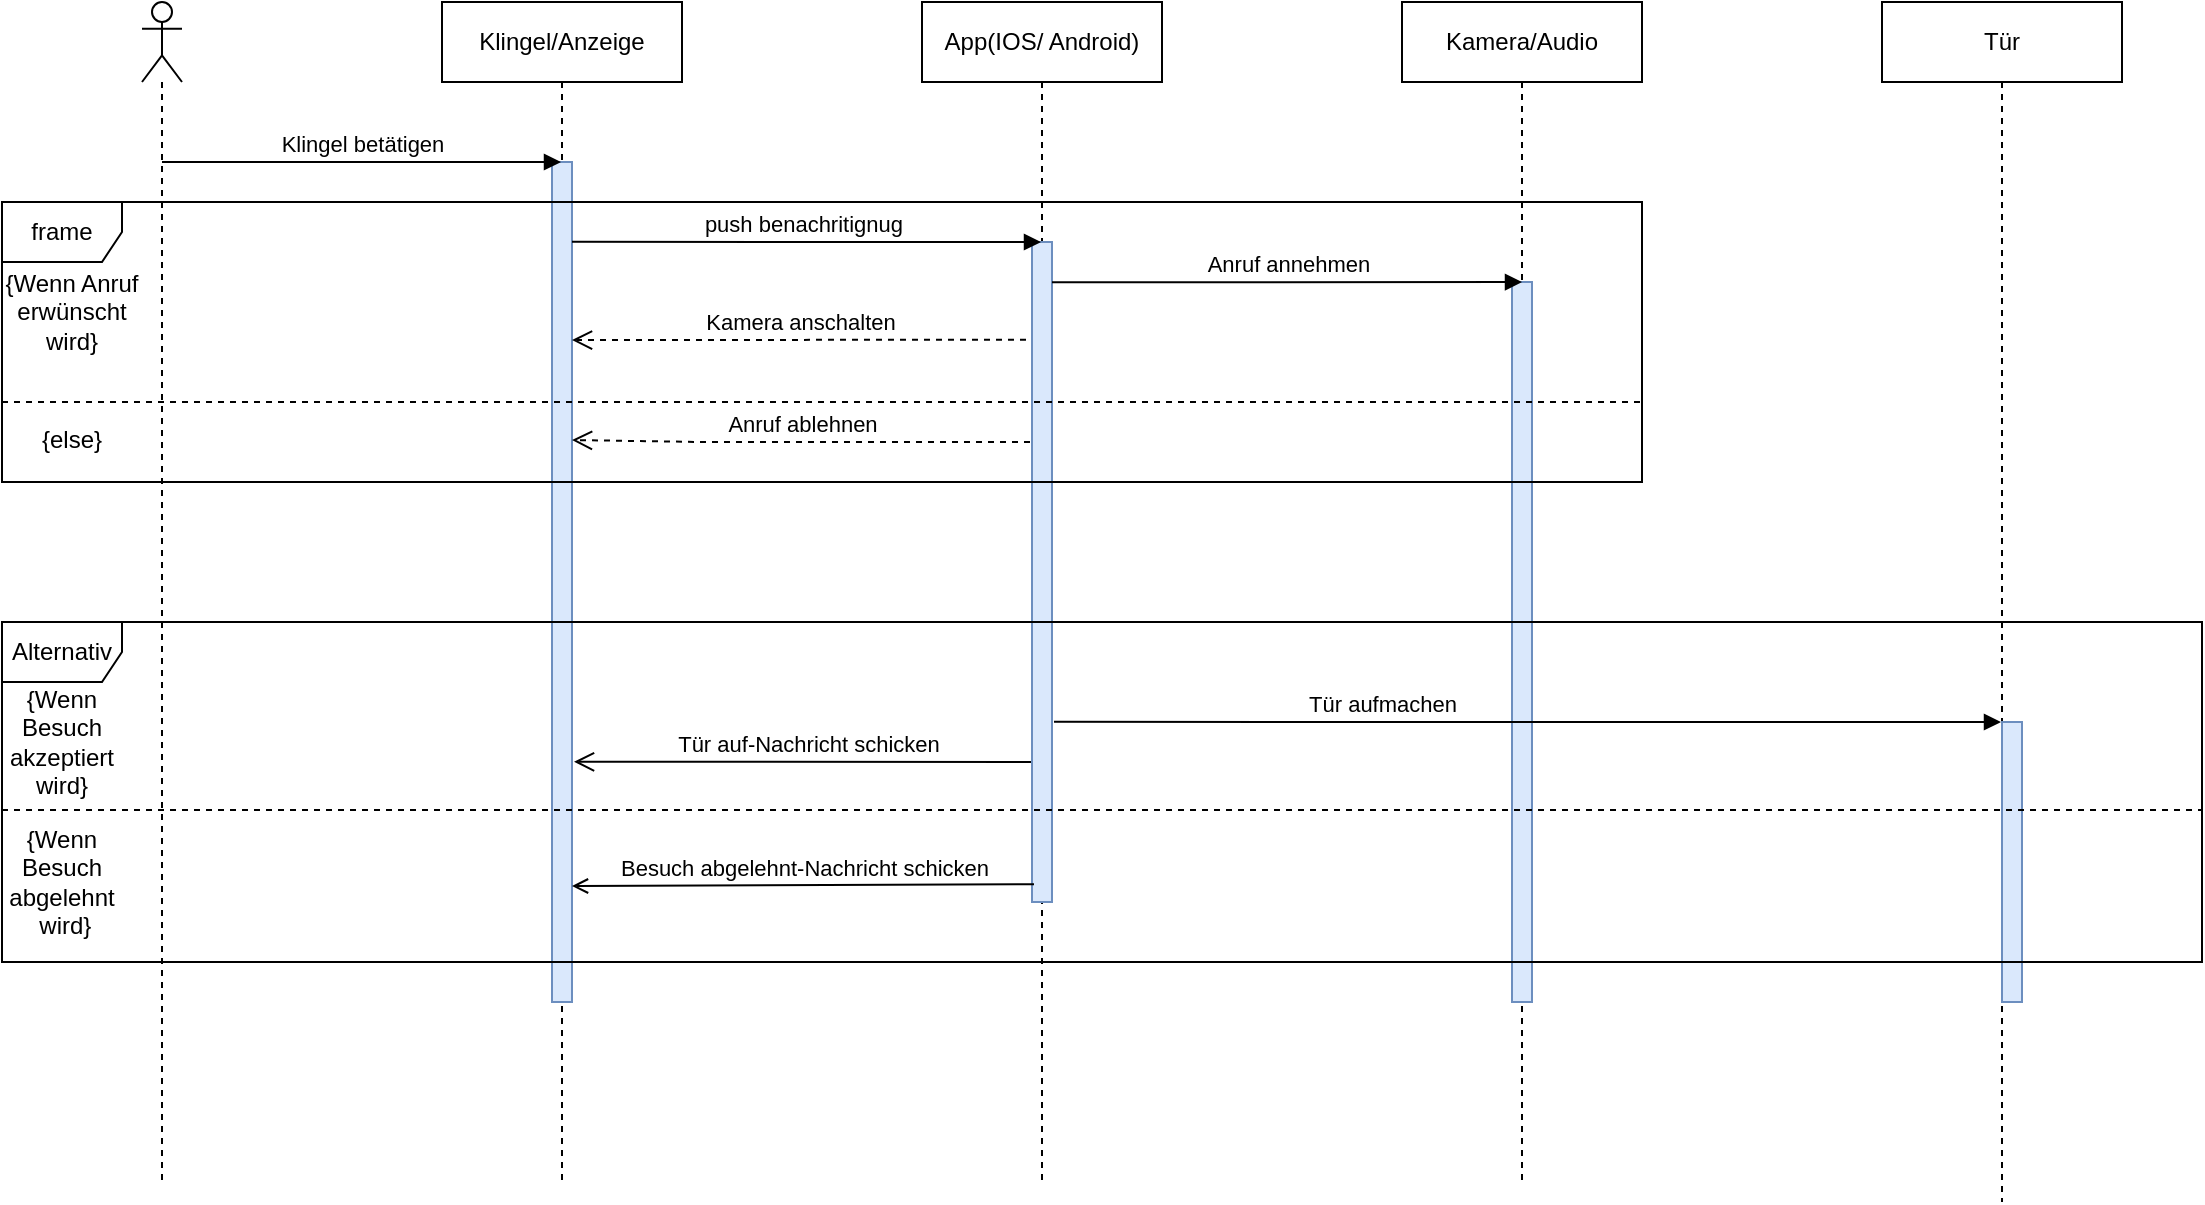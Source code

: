 <mxfile version="20.7.4" type="github"><diagram name="Page-1" id="9361dd3d-8414-5efd-6122-117bd74ce7a7"><mxGraphModel dx="1114" dy="1447" grid="1" gridSize="10" guides="1" tooltips="1" connect="1" arrows="1" fold="1" page="0" pageScale="1.5" pageWidth="826" pageHeight="1169" background="none" math="0" shadow="0"><root><mxCell id="0"/><mxCell id="1" parent="0"/><mxCell id="TK9g91j72fYZAsuF8-Qv-100" value="" style="shape=umlLifeline;participant=umlActor;perimeter=lifelinePerimeter;whiteSpace=wrap;html=1;container=1;collapsible=0;recursiveResize=0;verticalAlign=top;spacingTop=36;outlineConnect=0;" parent="1" vertex="1"><mxGeometry x="450" y="-600" width="20" height="590" as="geometry"/></mxCell><mxCell id="TK9g91j72fYZAsuF8-Qv-101" value="Klingel/Anzeige" style="shape=umlLifeline;perimeter=lifelinePerimeter;whiteSpace=wrap;html=1;container=1;collapsible=0;recursiveResize=0;outlineConnect=0;" parent="1" vertex="1"><mxGeometry x="600" y="-600" width="120" height="590" as="geometry"/></mxCell><mxCell id="TK9g91j72fYZAsuF8-Qv-123" value="Tür auf-Nachricht schicken" style="html=1;verticalAlign=bottom;endArrow=open;endSize=8;rounded=0;entryX=1.1;entryY=0.714;entryDx=0;entryDy=0;entryPerimeter=0;" parent="TK9g91j72fYZAsuF8-Qv-101" target="TK9g91j72fYZAsuF8-Qv-130" edge="1"><mxGeometry relative="1" as="geometry"><mxPoint x="300" y="380" as="sourcePoint"/><mxPoint x="60" y="380" as="targetPoint"/></mxGeometry></mxCell><mxCell id="TK9g91j72fYZAsuF8-Qv-130" value="" style="html=1;points=[];perimeter=orthogonalPerimeter;fillColor=#dae8fc;strokeColor=#6c8ebf;" parent="TK9g91j72fYZAsuF8-Qv-101" vertex="1"><mxGeometry x="55" y="80" width="10" height="420" as="geometry"/></mxCell><mxCell id="TK9g91j72fYZAsuF8-Qv-102" value="App(IOS/ Android)" style="shape=umlLifeline;perimeter=lifelinePerimeter;whiteSpace=wrap;html=1;container=1;collapsible=0;recursiveResize=0;outlineConnect=0;" parent="1" vertex="1"><mxGeometry x="840" y="-600" width="120" height="590" as="geometry"/></mxCell><mxCell id="TK9g91j72fYZAsuF8-Qv-131" value="" style="html=1;points=[];perimeter=orthogonalPerimeter;fillColor=#dae8fc;strokeColor=#6c8ebf;" parent="TK9g91j72fYZAsuF8-Qv-102" vertex="1"><mxGeometry x="55" y="120" width="10" height="330" as="geometry"/></mxCell><mxCell id="TK9g91j72fYZAsuF8-Qv-103" value="Kamera/Audio" style="shape=umlLifeline;perimeter=lifelinePerimeter;whiteSpace=wrap;html=1;container=1;collapsible=0;recursiveResize=0;outlineConnect=0;" parent="1" vertex="1"><mxGeometry x="1080" y="-600" width="120" height="590" as="geometry"/></mxCell><mxCell id="TK9g91j72fYZAsuF8-Qv-132" value="" style="html=1;points=[];perimeter=orthogonalPerimeter;fillColor=#dae8fc;strokeColor=#6c8ebf;" parent="TK9g91j72fYZAsuF8-Qv-103" vertex="1"><mxGeometry x="55" y="140" width="10" height="360" as="geometry"/></mxCell><mxCell id="TK9g91j72fYZAsuF8-Qv-104" value="Tür" style="shape=umlLifeline;perimeter=lifelinePerimeter;whiteSpace=wrap;html=1;container=1;collapsible=0;recursiveResize=0;outlineConnect=0;" parent="1" vertex="1"><mxGeometry x="1320" y="-600" width="120" height="600" as="geometry"/></mxCell><mxCell id="TK9g91j72fYZAsuF8-Qv-133" value="" style="html=1;points=[];perimeter=orthogonalPerimeter;fillColor=#dae8fc;strokeColor=#6c8ebf;" parent="TK9g91j72fYZAsuF8-Qv-104" vertex="1"><mxGeometry x="60" y="360" width="10" height="140" as="geometry"/></mxCell><mxCell id="TK9g91j72fYZAsuF8-Qv-105" value="Klingel betätigen" style="html=1;verticalAlign=bottom;endArrow=block;rounded=0;startArrow=none;" parent="1" target="TK9g91j72fYZAsuF8-Qv-101" edge="1"><mxGeometry x="0.003" width="80" relative="1" as="geometry"><mxPoint x="460" y="-520" as="sourcePoint"/><mxPoint x="540" y="-520" as="targetPoint"/><Array as="points"/><mxPoint as="offset"/></mxGeometry></mxCell><mxCell id="TK9g91j72fYZAsuF8-Qv-106" value="push benachritignug&amp;nbsp;" style="html=1;verticalAlign=bottom;endArrow=block;rounded=0;exitX=1;exitY=0.095;exitDx=0;exitDy=0;exitPerimeter=0;" parent="1" source="TK9g91j72fYZAsuF8-Qv-130" target="TK9g91j72fYZAsuF8-Qv-102" edge="1"><mxGeometry x="0.004" width="80" relative="1" as="geometry"><mxPoint x="660" y="-480" as="sourcePoint"/><mxPoint x="859.5" y="-500" as="targetPoint"/><Array as="points"><mxPoint x="780" y="-480"/></Array><mxPoint as="offset"/></mxGeometry></mxCell><mxCell id="TK9g91j72fYZAsuF8-Qv-113" value="Anruf annehmen" style="html=1;verticalAlign=bottom;endArrow=block;rounded=0;exitX=1;exitY=0.061;exitDx=0;exitDy=0;exitPerimeter=0;" parent="1" source="TK9g91j72fYZAsuF8-Qv-131" edge="1"><mxGeometry x="0.003" width="80" relative="1" as="geometry"><mxPoint x="910" y="-460" as="sourcePoint"/><mxPoint x="1140" y="-460" as="targetPoint"/><Array as="points"/><mxPoint as="offset"/></mxGeometry></mxCell><mxCell id="TK9g91j72fYZAsuF8-Qv-115" value="" style="line;strokeWidth=1;fillColor=none;align=left;verticalAlign=middle;spacingTop=-1;spacingLeft=3;spacingRight=3;rotatable=0;labelPosition=right;points=[];portConstraint=eastwest;strokeColor=inherit;dashed=1;" parent="1" vertex="1"><mxGeometry x="380" y="-404" width="820" height="8" as="geometry"/></mxCell><mxCell id="TK9g91j72fYZAsuF8-Qv-116" value="{Wenn Anruf erwünscht wird}" style="text;html=1;strokeColor=none;fillColor=none;align=center;verticalAlign=middle;whiteSpace=wrap;rounded=0;dashed=1;" parent="1" vertex="1"><mxGeometry x="380" y="-460" width="70" height="30" as="geometry"/></mxCell><mxCell id="TK9g91j72fYZAsuF8-Qv-118" value="{else}" style="text;html=1;strokeColor=none;fillColor=none;align=center;verticalAlign=middle;whiteSpace=wrap;rounded=0;dashed=1;" parent="1" vertex="1"><mxGeometry x="380" y="-396" width="70" height="30" as="geometry"/></mxCell><mxCell id="TK9g91j72fYZAsuF8-Qv-119" value="Kamera anschalten" style="html=1;verticalAlign=bottom;endArrow=open;dashed=1;endSize=8;rounded=0;entryX=1;entryY=0.212;entryDx=0;entryDy=0;entryPerimeter=0;exitX=-0.3;exitY=0.148;exitDx=0;exitDy=0;exitPerimeter=0;" parent="1" source="TK9g91j72fYZAsuF8-Qv-131" target="TK9g91j72fYZAsuF8-Qv-130" edge="1"><mxGeometry relative="1" as="geometry"><mxPoint x="890" y="-431" as="sourcePoint"/><mxPoint x="670" y="-430" as="targetPoint"/></mxGeometry></mxCell><mxCell id="TK9g91j72fYZAsuF8-Qv-120" value="Tür aufmachen" style="html=1;verticalAlign=bottom;endArrow=block;rounded=0;exitX=1.1;exitY=0.727;exitDx=0;exitDy=0;exitPerimeter=0;" parent="1" source="TK9g91j72fYZAsuF8-Qv-131" target="TK9g91j72fYZAsuF8-Qv-104" edge="1"><mxGeometry x="-0.308" width="80" relative="1" as="geometry"><mxPoint x="910" y="-240" as="sourcePoint"/><mxPoint x="1310" y="-220" as="targetPoint"/><Array as="points"><mxPoint x="1020" y="-240"/></Array><mxPoint as="offset"/></mxGeometry></mxCell><mxCell id="TK9g91j72fYZAsuF8-Qv-121" value="Besuch abgelehnt-Nachricht schicken" style="html=1;verticalAlign=bottom;endArrow=open;rounded=0;exitX=0.1;exitY=0.973;exitDx=0;exitDy=0;exitPerimeter=0;entryX=1;entryY=0.862;entryDx=0;entryDy=0;entryPerimeter=0;" parent="1" source="TK9g91j72fYZAsuF8-Qv-131" target="TK9g91j72fYZAsuF8-Qv-130" edge="1"><mxGeometry relative="1" as="geometry"><mxPoint x="900" y="-280" as="sourcePoint"/><mxPoint x="670" y="-160" as="targetPoint"/><Array as="points"/></mxGeometry></mxCell><mxCell id="TK9g91j72fYZAsuF8-Qv-124" value="Alternativ" style="shape=umlFrame;whiteSpace=wrap;html=1;" parent="1" vertex="1"><mxGeometry x="380" y="-290" width="1100" height="170" as="geometry"/></mxCell><mxCell id="TK9g91j72fYZAsuF8-Qv-125" value="" style="line;strokeWidth=1;fillColor=none;align=left;verticalAlign=middle;spacingTop=-1;spacingLeft=3;spacingRight=3;rotatable=0;labelPosition=right;points=[];portConstraint=eastwest;strokeColor=inherit;dashed=1;" parent="1" vertex="1"><mxGeometry x="380" y="-200" width="1100" height="8" as="geometry"/></mxCell><mxCell id="TK9g91j72fYZAsuF8-Qv-126" value="{Wenn Besuch akzeptiert wird}" style="text;html=1;strokeColor=none;fillColor=none;align=center;verticalAlign=middle;whiteSpace=wrap;rounded=0;dashed=1;" parent="1" vertex="1"><mxGeometry x="380" y="-240" width="60" height="20" as="geometry"/></mxCell><mxCell id="TK9g91j72fYZAsuF8-Qv-129" value="{Wenn Besuch abgelehnt &amp;nbsp;wird}" style="text;html=1;strokeColor=none;fillColor=none;align=center;verticalAlign=middle;whiteSpace=wrap;rounded=0;dashed=1;" parent="1" vertex="1"><mxGeometry x="380" y="-170" width="60" height="20" as="geometry"/></mxCell><mxCell id="TK9g91j72fYZAsuF8-Qv-134" value="" style="html=1;verticalAlign=bottom;endArrow=none;rounded=0;" parent="1" edge="1"><mxGeometry x="0.003" width="80" relative="1" as="geometry"><mxPoint x="460" y="-520" as="sourcePoint"/><mxPoint x="470" y="-520" as="targetPoint"/><Array as="points"/><mxPoint as="offset"/></mxGeometry></mxCell><mxCell id="TK9g91j72fYZAsuF8-Qv-114" value="Anruf ablehnen" style="html=1;verticalAlign=bottom;endArrow=open;dashed=1;endSize=8;rounded=0;exitX=-0.1;exitY=0.303;exitDx=0;exitDy=0;exitPerimeter=0;entryX=1;entryY=0.331;entryDx=0;entryDy=0;entryPerimeter=0;" parent="1" source="TK9g91j72fYZAsuF8-Qv-131" target="TK9g91j72fYZAsuF8-Qv-130" edge="1"><mxGeometry x="-0.002" relative="1" as="geometry"><mxPoint x="890" y="-380" as="sourcePoint"/><mxPoint x="670" y="-380" as="targetPoint"/><Array as="points"><mxPoint x="730" y="-380"/></Array><mxPoint as="offset"/></mxGeometry></mxCell><mxCell id="TK9g91j72fYZAsuF8-Qv-135" value="frame" style="shape=umlFrame;whiteSpace=wrap;html=1;" parent="1" vertex="1"><mxGeometry x="380" y="-500" width="820" height="140" as="geometry"/></mxCell></root></mxGraphModel></diagram></mxfile>